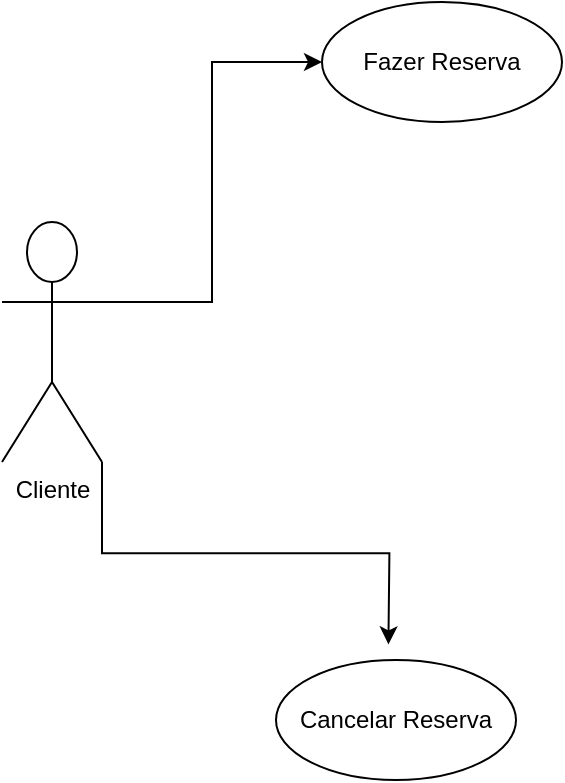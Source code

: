 <mxfile version="26.1.0" pages="3">
  <diagram name="Página-1" id="XcL4QIkmYDauq56J79rG">
    <mxGraphModel dx="1282" dy="565" grid="0" gridSize="10" guides="0" tooltips="1" connect="0" arrows="0" fold="1" page="0" pageScale="1" pageWidth="827" pageHeight="1169" background="none" math="0" shadow="0">
      <root>
        <mxCell id="0" />
        <mxCell id="1" parent="0" />
        <mxCell id="Owjycysp9o71pxgoPEJs-37" style="edgeStyle=orthogonalEdgeStyle;rounded=0;orthogonalLoop=1;jettySize=auto;html=1;exitX=1;exitY=1;exitDx=0;exitDy=0;exitPerimeter=0;" edge="1" parent="1" source="Owjycysp9o71pxgoPEJs-14">
          <mxGeometry relative="1" as="geometry">
            <mxPoint x="313.2" y="621.2" as="targetPoint" />
          </mxGeometry>
        </mxCell>
        <mxCell id="Owjycysp9o71pxgoPEJs-39" style="edgeStyle=orthogonalEdgeStyle;rounded=0;orthogonalLoop=1;jettySize=auto;html=1;exitX=1;exitY=0.333;exitDx=0;exitDy=0;exitPerimeter=0;entryX=0;entryY=0.5;entryDx=0;entryDy=0;" edge="1" parent="1" source="Owjycysp9o71pxgoPEJs-14" target="Owjycysp9o71pxgoPEJs-26">
          <mxGeometry relative="1" as="geometry" />
        </mxCell>
        <mxCell id="Owjycysp9o71pxgoPEJs-14" value="Cliente" style="shape=umlActor;verticalLabelPosition=bottom;verticalAlign=top;html=1;outlineConnect=0;labelBackgroundColor=none;" vertex="1" parent="1">
          <mxGeometry x="120" y="410" width="50" height="120" as="geometry" />
        </mxCell>
        <mxCell id="Owjycysp9o71pxgoPEJs-26" value="Fazer Reserva" style="ellipse;whiteSpace=wrap;html=1;labelBackgroundColor=none;textDirection=ltr;" vertex="1" parent="1">
          <mxGeometry x="280" y="300" width="120" height="60" as="geometry" />
        </mxCell>
        <mxCell id="Owjycysp9o71pxgoPEJs-29" style="edgeStyle=orthogonalEdgeStyle;rounded=0;orthogonalLoop=1;jettySize=auto;html=1;exitX=0.5;exitY=1;exitDx=0;exitDy=0;labelBackgroundColor=none;fontColor=default;" edge="1" parent="1" source="Owjycysp9o71pxgoPEJs-26" target="Owjycysp9o71pxgoPEJs-26">
          <mxGeometry relative="1" as="geometry" />
        </mxCell>
        <mxCell id="Owjycysp9o71pxgoPEJs-38" value="Cancelar Reserva" style="ellipse;whiteSpace=wrap;html=1;" vertex="1" parent="1">
          <mxGeometry x="257" y="629" width="120" height="60" as="geometry" />
        </mxCell>
      </root>
    </mxGraphModel>
  </diagram>
  <diagram id="T0e-wKWB-jtV0oXCeaBq" name="Página-2">
    <mxGraphModel dx="1442" dy="1365" grid="0" gridSize="10" guides="1" tooltips="1" connect="1" arrows="1" fold="1" page="0" pageScale="1" pageWidth="827" pageHeight="1169" math="0" shadow="0">
      <root>
        <mxCell id="0" />
        <mxCell id="1" parent="0" />
        <mxCell id="GxAemJXF_QGfhOwOy-kH-1" value="Cliente" style="shape=umlActor;verticalLabelPosition=bottom;verticalAlign=top;html=1;outlineConnect=0;fillColor=#f8cecc;strokeColor=#b85450;" parent="1" vertex="1">
          <mxGeometry x="-189" y="-419" width="30" height="85" as="geometry" />
        </mxCell>
        <mxCell id="GxAemJXF_QGfhOwOy-kH-5" value="Banco" style="shape=umlActor;verticalLabelPosition=bottom;verticalAlign=top;html=1;outlineConnect=0;fillColor=#f8cecc;strokeColor=#b85450;" parent="1" vertex="1">
          <mxGeometry x="189" y="-419" width="30" height="85" as="geometry" />
        </mxCell>
        <mxCell id="GxAemJXF_QGfhOwOy-kH-6" value="Checar saldo" style="ellipse;whiteSpace=wrap;html=1;fillColor=#f8cecc;strokeColor=#b85450;" parent="1" vertex="1">
          <mxGeometry x="-44" y="-494" width="125" height="50" as="geometry" />
        </mxCell>
        <mxCell id="GxAemJXF_QGfhOwOy-kH-7" value="Depositar" style="ellipse;whiteSpace=wrap;html=1;fillColor=#f8cecc;strokeColor=#b85450;" parent="1" vertex="1">
          <mxGeometry x="-44" y="-433" width="125" height="50" as="geometry" />
        </mxCell>
        <mxCell id="GxAemJXF_QGfhOwOy-kH-8" value="Sacar" style="ellipse;whiteSpace=wrap;html=1;fillColor=#f8cecc;strokeColor=#b85450;" parent="1" vertex="1">
          <mxGeometry x="-44" y="-375" width="125" height="50" as="geometry" />
        </mxCell>
        <mxCell id="GxAemJXF_QGfhOwOy-kH-9" value="Transferir" style="ellipse;whiteSpace=wrap;html=1;fillColor=#f8cecc;strokeColor=#b85450;" parent="1" vertex="1">
          <mxGeometry x="-44" y="-314" width="125" height="50" as="geometry" />
        </mxCell>
        <mxCell id="GxAemJXF_QGfhOwOy-kH-12" value="" style="endArrow=none;html=1;rounded=0;entryX=0;entryY=0.5;entryDx=0;entryDy=0;" parent="1" target="GxAemJXF_QGfhOwOy-kH-6" edge="1">
          <mxGeometry width="50" height="50" relative="1" as="geometry">
            <mxPoint x="-157" y="-396" as="sourcePoint" />
            <mxPoint x="-107" y="-446" as="targetPoint" />
          </mxGeometry>
        </mxCell>
        <mxCell id="GxAemJXF_QGfhOwOy-kH-13" value="" style="endArrow=none;html=1;rounded=0;entryX=0;entryY=0.5;entryDx=0;entryDy=0;" parent="1" target="GxAemJXF_QGfhOwOy-kH-7" edge="1">
          <mxGeometry width="50" height="50" relative="1" as="geometry">
            <mxPoint x="-152" y="-392" as="sourcePoint" />
            <mxPoint x="-88" y="-403" as="targetPoint" />
          </mxGeometry>
        </mxCell>
        <mxCell id="GxAemJXF_QGfhOwOy-kH-15" value="" style="endArrow=none;html=1;rounded=0;entryX=0;entryY=0.5;entryDx=0;entryDy=0;" parent="1" target="GxAemJXF_QGfhOwOy-kH-8" edge="1">
          <mxGeometry width="50" height="50" relative="1" as="geometry">
            <mxPoint x="-149" y="-386" as="sourcePoint" />
            <mxPoint x="-86" y="-392" as="targetPoint" />
          </mxGeometry>
        </mxCell>
        <mxCell id="GxAemJXF_QGfhOwOy-kH-16" value="" style="endArrow=none;html=1;rounded=0;" parent="1" edge="1">
          <mxGeometry width="50" height="50" relative="1" as="geometry">
            <mxPoint x="-148" y="-380" as="sourcePoint" />
            <mxPoint x="-45" y="-296" as="targetPoint" />
          </mxGeometry>
        </mxCell>
        <mxCell id="GxAemJXF_QGfhOwOy-kH-17" value="" style="endArrow=none;html=1;rounded=0;exitX=1;exitY=0.5;exitDx=0;exitDy=0;" parent="1" source="GxAemJXF_QGfhOwOy-kH-6" edge="1">
          <mxGeometry width="50" height="50" relative="1" as="geometry">
            <mxPoint x="135" y="-362" as="sourcePoint" />
            <mxPoint x="188" y="-395" as="targetPoint" />
          </mxGeometry>
        </mxCell>
        <mxCell id="GxAemJXF_QGfhOwOy-kH-18" value="" style="endArrow=none;html=1;rounded=0;exitX=1;exitY=0.5;exitDx=0;exitDy=0;" parent="1" source="GxAemJXF_QGfhOwOy-kH-7" edge="1">
          <mxGeometry width="50" height="50" relative="1" as="geometry">
            <mxPoint x="124" y="-331" as="sourcePoint" />
            <mxPoint x="187" y="-392" as="targetPoint" />
          </mxGeometry>
        </mxCell>
        <mxCell id="GxAemJXF_QGfhOwOy-kH-19" value="" style="endArrow=none;html=1;rounded=0;exitX=1;exitY=0.5;exitDx=0;exitDy=0;" parent="1" source="GxAemJXF_QGfhOwOy-kH-8" edge="1">
          <mxGeometry width="50" height="50" relative="1" as="geometry">
            <mxPoint x="141" y="-333" as="sourcePoint" />
            <mxPoint x="191" y="-383" as="targetPoint" />
          </mxGeometry>
        </mxCell>
        <mxCell id="GxAemJXF_QGfhOwOy-kH-20" value="" style="endArrow=none;html=1;rounded=0;exitX=1;exitY=0.5;exitDx=0;exitDy=0;" parent="1" source="GxAemJXF_QGfhOwOy-kH-9" edge="1">
          <mxGeometry width="50" height="50" relative="1" as="geometry">
            <mxPoint x="112" y="-279" as="sourcePoint" />
            <mxPoint x="188" y="-375" as="targetPoint" />
          </mxGeometry>
        </mxCell>
        <mxCell id="GxAemJXF_QGfhOwOy-kH-21" value="Técnico" style="shape=umlActor;verticalLabelPosition=bottom;verticalAlign=top;html=1;outlineConnect=0;fillColor=#f8cecc;strokeColor=#b85450;" parent="1" vertex="1">
          <mxGeometry x="-189" y="-197" width="30" height="85" as="geometry" />
        </mxCell>
        <mxCell id="GxAemJXF_QGfhOwOy-kH-22" value="Manutenção" style="ellipse;whiteSpace=wrap;html=1;fillColor=#f8cecc;strokeColor=#b85450;" parent="1" vertex="1">
          <mxGeometry x="-44" y="-218" width="125" height="50" as="geometry" />
        </mxCell>
        <mxCell id="GxAemJXF_QGfhOwOy-kH-23" value="Reparo" style="ellipse;whiteSpace=wrap;html=1;fillColor=#f8cecc;strokeColor=#b85450;" parent="1" vertex="1">
          <mxGeometry x="-44" y="-152" width="125" height="50" as="geometry" />
        </mxCell>
        <mxCell id="GxAemJXF_QGfhOwOy-kH-24" value="" style="endArrow=none;html=1;rounded=0;exitX=0.995;exitY=0.232;exitDx=0;exitDy=0;exitPerimeter=0;" parent="1" source="GxAemJXF_QGfhOwOy-kH-22" edge="1">
          <mxGeometry width="50" height="50" relative="1" as="geometry">
            <mxPoint x="127" y="-252" as="sourcePoint" />
            <mxPoint x="188" y="-360" as="targetPoint" />
          </mxGeometry>
        </mxCell>
        <mxCell id="GxAemJXF_QGfhOwOy-kH-25" value="" style="endArrow=none;html=1;rounded=0;exitX=1.053;exitY=0.36;exitDx=0;exitDy=0;exitPerimeter=0;" parent="1" source="GxAemJXF_QGfhOwOy-kH-23" edge="1">
          <mxGeometry width="50" height="50" relative="1" as="geometry">
            <mxPoint x="128" y="-207" as="sourcePoint" />
            <mxPoint x="187" y="-349" as="targetPoint" />
          </mxGeometry>
        </mxCell>
        <mxCell id="GxAemJXF_QGfhOwOy-kH-26" value="" style="endArrow=none;html=1;rounded=0;" parent="1" edge="1">
          <mxGeometry width="50" height="50" relative="1" as="geometry">
            <mxPoint x="-152" y="-164" as="sourcePoint" />
            <mxPoint x="-40" y="-188" as="targetPoint" />
          </mxGeometry>
        </mxCell>
        <mxCell id="GxAemJXF_QGfhOwOy-kH-27" value="" style="endArrow=none;html=1;rounded=0;entryX=0;entryY=0.5;entryDx=0;entryDy=0;" parent="1" target="GxAemJXF_QGfhOwOy-kH-23" edge="1">
          <mxGeometry width="50" height="50" relative="1" as="geometry">
            <mxPoint x="-147" y="-158" as="sourcePoint" />
            <mxPoint x="-71" y="-151" as="targetPoint" />
          </mxGeometry>
        </mxCell>
        <mxCell id="GxAemJXF_QGfhOwOy-kH-31" value="Sistema de Caixa Eletrônico" style="swimlane;startSize=0;verticalAlign=top;align=center;" parent="1" vertex="1">
          <mxGeometry x="-116" y="-541" width="278" height="470" as="geometry">
            <mxRectangle x="-116" y="-541" width="186" height="26" as="alternateBounds" />
          </mxGeometry>
        </mxCell>
      </root>
    </mxGraphModel>
  </diagram>
  <diagram id="zOeZtITVOc_Sd8JUuvYU" name="Página-3">
    <mxGraphModel dx="1303" dy="706" grid="0" gridSize="10" guides="1" tooltips="1" connect="1" arrows="1" fold="1" page="0" pageScale="1" pageWidth="827" pageHeight="1169" math="0" shadow="0">
      <root>
        <mxCell id="0" />
        <mxCell id="1" parent="0" />
        <mxCell id="Df3wSzDKpOP-La8-ANA0-1" value="" style="swimlane;startSize=0;" vertex="1" parent="1">
          <mxGeometry x="285" y="14" width="224" height="671" as="geometry" />
        </mxCell>
        <mxCell id="Df3wSzDKpOP-La8-ANA0-2" value="Sistema de reserva de Hotel" style="text;html=1;align=center;verticalAlign=middle;resizable=0;points=[];autosize=1;strokeColor=none;fillColor=none;" vertex="1" parent="Df3wSzDKpOP-La8-ANA0-1">
          <mxGeometry x="27.5" y="12" width="169" height="26" as="geometry" />
        </mxCell>
        <mxCell id="pBy_OBwKAm6baJK0ylYX-1" value="Checando as Reservas&amp;nbsp;" style="ellipse;whiteSpace=wrap;html=1;fillColor=#f5f5f5;fontColor=#333333;strokeColor=#666666;" vertex="1" parent="Df3wSzDKpOP-La8-ANA0-1">
          <mxGeometry x="48" y="45" width="125" height="50" as="geometry" />
        </mxCell>
        <mxCell id="RbDjLG0kdpUuMkSpV1bt-3" value="Fazendo Reserva" style="ellipse;whiteSpace=wrap;html=1;fillColor=#f5f5f5;fontColor=#333333;strokeColor=#666666;" vertex="1" parent="Df3wSzDKpOP-La8-ANA0-1">
          <mxGeometry x="50" y="103" width="125" height="50" as="geometry" />
        </mxCell>
        <mxCell id="RbDjLG0kdpUuMkSpV1bt-8" value="Leva as Malas" style="ellipse;whiteSpace=wrap;html=1;fillColor=#f5f5f5;fontColor=#333333;strokeColor=#666666;" vertex="1" parent="Df3wSzDKpOP-La8-ANA0-1">
          <mxGeometry x="48" y="466" width="125" height="50" as="geometry" />
        </mxCell>
        <mxCell id="PwlDaXp2jS-YRYsgwc6S-1" value="Confirmando a Reserva" style="ellipse;whiteSpace=wrap;html=1;fillColor=#f5f5f5;fontColor=#333333;strokeColor=#666666;" vertex="1" parent="Df3wSzDKpOP-La8-ANA0-1">
          <mxGeometry x="48" y="163" width="125" height="50" as="geometry" />
        </mxCell>
        <mxCell id="PwlDaXp2jS-YRYsgwc6S-4" value="Pagando Reserva&amp;nbsp;" style="ellipse;whiteSpace=wrap;html=1;fillColor=#f5f5f5;fontColor=#333333;strokeColor=#666666;" vertex="1" parent="Df3wSzDKpOP-La8-ANA0-1">
          <mxGeometry x="48" y="220" width="125" height="50" as="geometry" />
        </mxCell>
        <mxCell id="tSbmkxCZ0d735WplqzVH-3" value="Manutenções&amp;nbsp;" style="ellipse;whiteSpace=wrap;html=1;fillColor=#f5f5f5;fontColor=#333333;strokeColor=#666666;" vertex="1" parent="Df3wSzDKpOP-La8-ANA0-1">
          <mxGeometry x="48" y="538" width="125" height="50" as="geometry" />
        </mxCell>
        <mxCell id="C2UtIMHa39anaL1E7OLr-1" value="Concertos" style="ellipse;whiteSpace=wrap;html=1;fillColor=#f5f5f5;fontColor=#333333;strokeColor=#666666;" vertex="1" parent="Df3wSzDKpOP-La8-ANA0-1">
          <mxGeometry x="48" y="603" width="125" height="50" as="geometry" />
        </mxCell>
        <mxCell id="C2UtIMHa39anaL1E7OLr-4" value="Faxina" style="ellipse;whiteSpace=wrap;html=1;fillColor=#f5f5f5;fontColor=#333333;strokeColor=#666666;" vertex="1" parent="Df3wSzDKpOP-La8-ANA0-1">
          <mxGeometry x="48" y="397" width="125" height="50" as="geometry" />
        </mxCell>
        <mxCell id="Df3wSzDKpOP-La8-ANA0-3" value="Cliente" style="shape=umlActor;verticalLabelPosition=bottom;verticalAlign=top;html=1;outlineConnect=0;fillColor=#f5f5f5;fontColor=#333333;strokeColor=#666666;" vertex="1" parent="1">
          <mxGeometry x="155" y="50" width="30" height="65" as="geometry" />
        </mxCell>
        <mxCell id="Df3wSzDKpOP-La8-ANA0-4" value="Hotel" style="shape=umlActor;verticalLabelPosition=bottom;verticalAlign=top;html=1;outlineConnect=0;fillColor=#f5f5f5;fontColor=#333333;strokeColor=#666666;" vertex="1" parent="1">
          <mxGeometry x="609" y="50" width="30" height="65" as="geometry" />
        </mxCell>
        <mxCell id="RbDjLG0kdpUuMkSpV1bt-1" value="" style="endArrow=none;html=1;rounded=0;entryX=0;entryY=0.5;entryDx=0;entryDy=0;" edge="1" parent="1" target="pBy_OBwKAm6baJK0ylYX-1">
          <mxGeometry width="50" height="50" relative="1" as="geometry">
            <mxPoint x="189" y="88" as="sourcePoint" />
            <mxPoint x="241" y="56" as="targetPoint" />
          </mxGeometry>
        </mxCell>
        <mxCell id="RbDjLG0kdpUuMkSpV1bt-2" value="" style="endArrow=none;html=1;rounded=0;exitX=1;exitY=0.5;exitDx=0;exitDy=0;" edge="1" parent="1" source="pBy_OBwKAm6baJK0ylYX-1" target="Df3wSzDKpOP-La8-ANA0-4">
          <mxGeometry width="50" height="50" relative="1" as="geometry">
            <mxPoint x="531" y="121" as="sourcePoint" />
            <mxPoint x="581" y="71" as="targetPoint" />
          </mxGeometry>
        </mxCell>
        <mxCell id="RbDjLG0kdpUuMkSpV1bt-4" value="" style="endArrow=none;html=1;rounded=0;entryX=0;entryY=0;entryDx=0;entryDy=0;" edge="1" parent="1" target="RbDjLG0kdpUuMkSpV1bt-3">
          <mxGeometry width="50" height="50" relative="1" as="geometry">
            <mxPoint x="186" y="88" as="sourcePoint" />
            <mxPoint x="255" y="120" as="targetPoint" />
          </mxGeometry>
        </mxCell>
        <mxCell id="RbDjLG0kdpUuMkSpV1bt-5" value="" style="endArrow=none;html=1;rounded=0;exitX=1;exitY=0;exitDx=0;exitDy=0;" edge="1" parent="1" source="RbDjLG0kdpUuMkSpV1bt-3">
          <mxGeometry width="50" height="50" relative="1" as="geometry">
            <mxPoint x="541" y="169" as="sourcePoint" />
            <mxPoint x="608" y="84" as="targetPoint" />
            <Array as="points" />
          </mxGeometry>
        </mxCell>
        <mxCell id="RbDjLG0kdpUuMkSpV1bt-6" value="Funcionários" style="shape=umlActor;verticalLabelPosition=bottom;verticalAlign=top;html=1;outlineConnect=0;fillColor=#f5f5f5;fontColor=#333333;strokeColor=#666666;" vertex="1" parent="1">
          <mxGeometry x="155" y="281" width="30" height="65" as="geometry" />
        </mxCell>
        <mxCell id="PwlDaXp2jS-YRYsgwc6S-2" value="" style="endArrow=none;html=1;rounded=0;entryX=0;entryY=0;entryDx=0;entryDy=0;" edge="1" parent="1" target="PwlDaXp2jS-YRYsgwc6S-1">
          <mxGeometry width="50" height="50" relative="1" as="geometry">
            <mxPoint x="186" y="91" as="sourcePoint" />
            <mxPoint x="279" y="88" as="targetPoint" />
          </mxGeometry>
        </mxCell>
        <mxCell id="PwlDaXp2jS-YRYsgwc6S-3" value="" style="endArrow=none;html=1;rounded=0;exitX=1;exitY=0;exitDx=0;exitDy=0;" edge="1" parent="1" source="PwlDaXp2jS-YRYsgwc6S-1">
          <mxGeometry width="50" height="50" relative="1" as="geometry">
            <mxPoint x="556" y="157" as="sourcePoint" />
            <mxPoint x="610" y="84" as="targetPoint" />
          </mxGeometry>
        </mxCell>
        <mxCell id="PwlDaXp2jS-YRYsgwc6S-5" value="" style="endArrow=none;html=1;rounded=0;entryX=0;entryY=0;entryDx=0;entryDy=0;" edge="1" parent="1" target="PwlDaXp2jS-YRYsgwc6S-4">
          <mxGeometry width="50" height="50" relative="1" as="geometry">
            <mxPoint x="185" y="92" as="sourcePoint" />
            <mxPoint x="290" y="155" as="targetPoint" />
          </mxGeometry>
        </mxCell>
        <mxCell id="PwlDaXp2jS-YRYsgwc6S-7" value="" style="endArrow=none;html=1;rounded=0;exitX=1;exitY=0;exitDx=0;exitDy=0;" edge="1" parent="1" source="PwlDaXp2jS-YRYsgwc6S-4">
          <mxGeometry width="50" height="50" relative="1" as="geometry">
            <mxPoint x="559" y="135" as="sourcePoint" />
            <mxPoint x="609" y="85" as="targetPoint" />
          </mxGeometry>
        </mxCell>
        <mxCell id="PwlDaXp2jS-YRYsgwc6S-10" value="" style="endArrow=none;html=1;rounded=0;entryX=0;entryY=0.5;entryDx=0;entryDy=0;" edge="1" parent="1" source="RbDjLG0kdpUuMkSpV1bt-6" target="RbDjLG0kdpUuMkSpV1bt-8">
          <mxGeometry width="50" height="50" relative="1" as="geometry">
            <mxPoint x="209" y="382" as="sourcePoint" />
            <mxPoint x="259" y="332" as="targetPoint" />
          </mxGeometry>
        </mxCell>
        <mxCell id="tSbmkxCZ0d735WplqzVH-2" value="Técnicos" style="shape=umlActor;verticalLabelPosition=bottom;verticalAlign=top;html=1;outlineConnect=0;fillColor=#f5f5f5;fontColor=#333333;strokeColor=#666666;" vertex="1" parent="1">
          <mxGeometry x="155" y="453" width="30" height="65" as="geometry" />
        </mxCell>
        <mxCell id="C2UtIMHa39anaL1E7OLr-2" value="" style="endArrow=none;html=1;rounded=0;entryX=0;entryY=0.5;entryDx=0;entryDy=0;" edge="1" parent="1" target="tSbmkxCZ0d735WplqzVH-3">
          <mxGeometry width="50" height="50" relative="1" as="geometry">
            <mxPoint x="185" y="486" as="sourcePoint" />
            <mxPoint x="226" y="516" as="targetPoint" />
          </mxGeometry>
        </mxCell>
        <mxCell id="C2UtIMHa39anaL1E7OLr-3" value="" style="endArrow=none;html=1;rounded=0;entryX=0;entryY=0.5;entryDx=0;entryDy=0;" edge="1" parent="1" target="C2UtIMHa39anaL1E7OLr-1">
          <mxGeometry width="50" height="50" relative="1" as="geometry">
            <mxPoint x="185" y="486" as="sourcePoint" />
            <mxPoint x="273" y="559" as="targetPoint" />
          </mxGeometry>
        </mxCell>
        <mxCell id="C2UtIMHa39anaL1E7OLr-5" value="" style="endArrow=none;html=1;rounded=0;entryX=0;entryY=0.5;entryDx=0;entryDy=0;" edge="1" parent="1" target="C2UtIMHa39anaL1E7OLr-4">
          <mxGeometry width="50" height="50" relative="1" as="geometry">
            <mxPoint x="186" y="330" as="sourcePoint" />
            <mxPoint x="235" y="329" as="targetPoint" />
          </mxGeometry>
        </mxCell>
        <mxCell id="JYx_l7oWjbXShMjlSQoJ-1" value="" style="endArrow=none;html=1;rounded=0;exitX=1;exitY=0;exitDx=0;exitDy=0;" edge="1" parent="1" source="C2UtIMHa39anaL1E7OLr-4">
          <mxGeometry width="50" height="50" relative="1" as="geometry">
            <mxPoint x="435.999" y="500.551" as="sourcePoint" />
            <mxPoint x="605.74" y="84" as="targetPoint" />
          </mxGeometry>
        </mxCell>
        <mxCell id="JYx_l7oWjbXShMjlSQoJ-2" value="" style="endArrow=none;html=1;rounded=0;exitX=1;exitY=0;exitDx=0;exitDy=0;" edge="1" parent="1" source="RbDjLG0kdpUuMkSpV1bt-8">
          <mxGeometry width="50" height="50" relative="1" as="geometry">
            <mxPoint x="448" y="437" as="sourcePoint" />
            <mxPoint x="607" y="87" as="targetPoint" />
          </mxGeometry>
        </mxCell>
        <mxCell id="BtpzoZKJI9H0tAGcX9OQ-1" value="" style="endArrow=none;html=1;rounded=0;exitX=0.937;exitY=0.327;exitDx=0;exitDy=0;exitPerimeter=0;" edge="1" parent="1" source="tSbmkxCZ0d735WplqzVH-3">
          <mxGeometry width="50" height="50" relative="1" as="geometry">
            <mxPoint x="599" y="254" as="sourcePoint" />
            <mxPoint x="609" y="93" as="targetPoint" />
          </mxGeometry>
        </mxCell>
        <mxCell id="BtpzoZKJI9H0tAGcX9OQ-2" value="" style="endArrow=none;html=1;rounded=0;exitX=0.962;exitY=0.249;exitDx=0;exitDy=0;exitPerimeter=0;" edge="1" parent="1" source="C2UtIMHa39anaL1E7OLr-1">
          <mxGeometry width="50" height="50" relative="1" as="geometry">
            <mxPoint x="602" y="225" as="sourcePoint" />
            <mxPoint x="607" y="95" as="targetPoint" />
          </mxGeometry>
        </mxCell>
      </root>
    </mxGraphModel>
  </diagram>
</mxfile>
